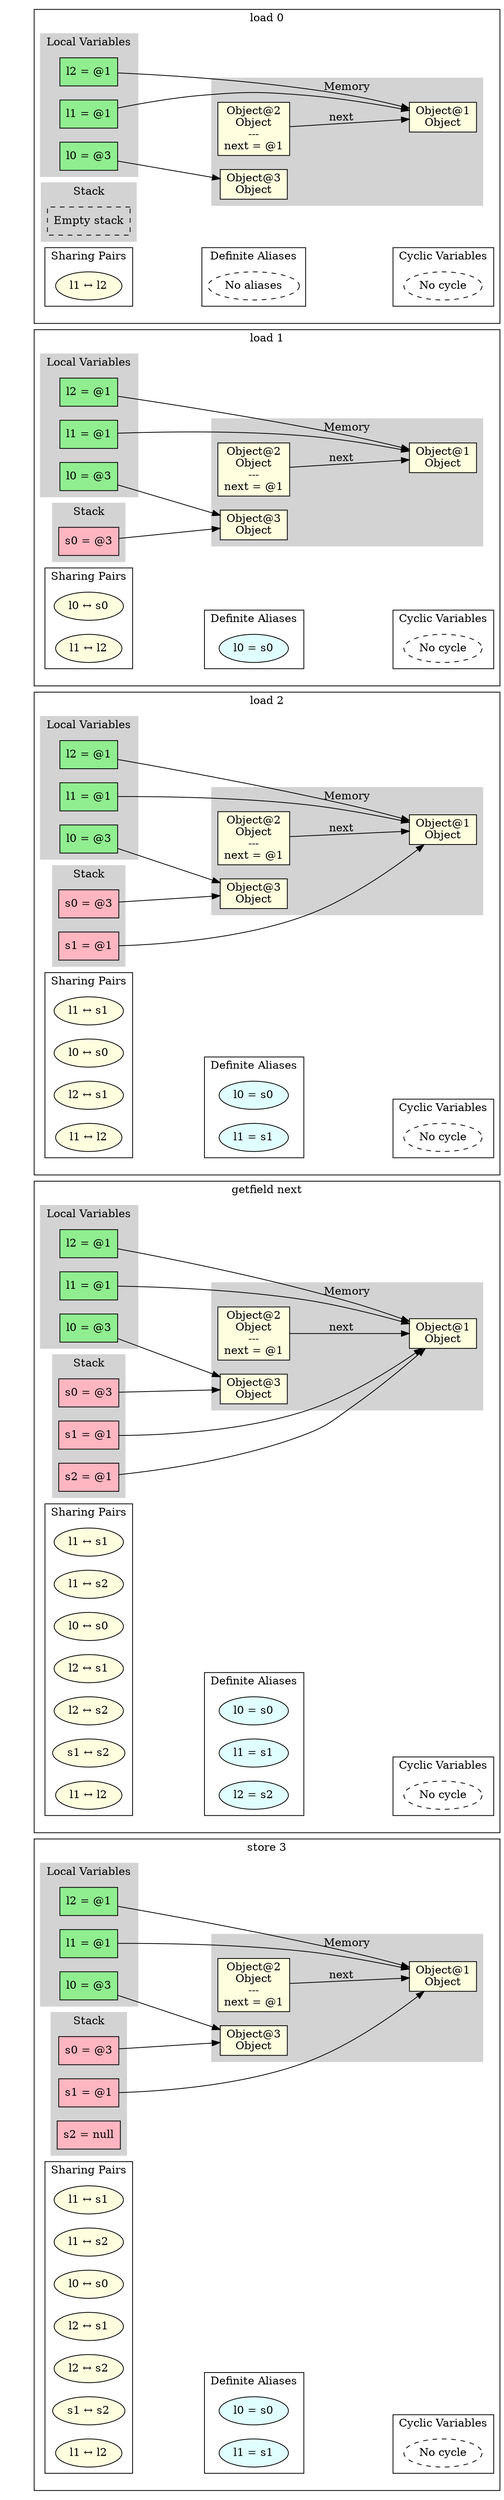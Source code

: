 digraph MemoryGraph {
 node [shape=box, style=filled, fillcolor=lightblue];
 rankdir=LR;

 // Invisible anchor subgraph
 subgraph cluster_anchor {
 style=invis;
 anchor [style=invis, shape=point, width=0, height=0];
 }

 // Starting point for subgraph ordering
 anchor_start [style=invis, shape=point];

 anchor_519323255281480 [style=invis, shape=point];
 anchor_start -> anchor_519323255281480 [style=invis];
 anchor_start = anchor_519323255281480;

 subgraph cluster_519323255281480 {
 anchor_519323255281480 [style=invis];
 label="load 0";
 subgraph cluster_locals_519323255281480 {
 label="Local Variables";
 style=filled;
 color=lightgrey;
 node [style=filled, fillcolor=lightgreen];
 "l0_519323255281480" [label="l0 = @3"];
 "l1_519323255281480" [label="l1 = @1"];
 "l2_519323255281480" [label="l2 = @1"];
 }

 subgraph cluster_stack_519323255281480 {
 label="Stack";
 style=filled;
 color=lightgrey;
 node [style=filled, fillcolor=lightpink];
 "empty_stack_519323255281480" [label="Empty stack", style=dashed, fillcolor=white];
 }

 subgraph cluster_memory_519323255281480 {
 label="Memory";
 style=filled;
 color=lightgrey;
 node [style=filled, fillcolor=lightyellow];
 "obj1_519323255281480" [label="Object@1\nObject"];
 "obj2_519323255281480" [label="Object@2\nObject\n---\nnext = @1\n"];
 "obj3_519323255281480" [label="Object@3\nObject"];
 }

 "l0_519323255281480" -> "obj3_519323255281480";
 "l1_519323255281480" -> "obj1_519323255281480";
 "l2_519323255281480" -> "obj1_519323255281480";
 "obj2_519323255281480" -> "obj1_519323255281480" [label="next"];

 // Sharing pairs
 subgraph cluster_sharing_519323255281480 {
 label="Sharing Pairs";
 node [shape=ellipse, style=filled, fillcolor=lightyellow];
 "pair0_519323255281480" [label="l1 ↔ l2"];
 }

    // Alias pairs
    subgraph cluster_aliases_519323255281480 {
      label="Definite Aliases";
      node [shape=ellipse, style=filled, fillcolor=lightcyan];
      "empty_alias_519323255281480" [label="No aliases", style=dashed, fillcolor=white];
    }

 // Cyclic variables
 subgraph cluster_cyclic_519323255281480 {
 label="Cyclic Variables";
 node [shape=ellipse];
 "empty_cyclic_519323255281480" [label="No cycle", style=dashed, fillcolor=white];
 }
 // Invisible edge for horizontal alignment
 "pair0_519323255281480" -> "empty_alias_519323255281480" [style=invis, weight=10];
 // Invisible edge for horizontal alignment
 "empty_alias_519323255281480" -> "empty_cyclic_519323255281480" [style=invis, weight=10];
 }
 anchor_519323256204133 [style=invis, shape=point];
 anchor_start -> anchor_519323256204133 [style=invis];
 anchor_start = anchor_519323256204133;

 subgraph cluster_519323256204133 {
 anchor_519323256204133 [style=invis];
 label="load 1";
 subgraph cluster_locals_519323256204133 {
 label="Local Variables";
 style=filled;
 color=lightgrey;
 node [style=filled, fillcolor=lightgreen];
 "l0_519323256204133" [label="l0 = @3"];
 "l1_519323256204133" [label="l1 = @1"];
 "l2_519323256204133" [label="l2 = @1"];
 }

 subgraph cluster_stack_519323256204133 {
 label="Stack";
 style=filled;
 color=lightgrey;
 node [style=filled, fillcolor=lightpink];
 "s0_519323256204133" [label="s0 = @3"];
 }

 subgraph cluster_memory_519323256204133 {
 label="Memory";
 style=filled;
 color=lightgrey;
 node [style=filled, fillcolor=lightyellow];
 "obj1_519323256204133" [label="Object@1\nObject"];
 "obj2_519323256204133" [label="Object@2\nObject\n---\nnext = @1\n"];
 "obj3_519323256204133" [label="Object@3\nObject"];
 }

 "l0_519323256204133" -> "obj3_519323256204133";
 "l1_519323256204133" -> "obj1_519323256204133";
 "l2_519323256204133" -> "obj1_519323256204133";
 "s0_519323256204133" -> "obj3_519323256204133";
 "obj2_519323256204133" -> "obj1_519323256204133" [label="next"];

 // Sharing pairs
 subgraph cluster_sharing_519323256204133 {
 label="Sharing Pairs";
 node [shape=ellipse, style=filled, fillcolor=lightyellow];
 "pair0_519323256204133" [label="l0 ↔ s0"];
 "pair1_519323256204133" [label="l1 ↔ l2"];
 }

    // Alias pairs
    subgraph cluster_aliases_519323256204133 {
      label="Definite Aliases";
      node [shape=ellipse, style=filled, fillcolor=lightcyan];
      "alias0_519323256204133" [label="l0 = s0"];
    }

 // Cyclic variables
 subgraph cluster_cyclic_519323256204133 {
 label="Cyclic Variables";
 node [shape=ellipse];
 "empty_cyclic_519323256204133" [label="No cycle", style=dashed, fillcolor=white];
 }
 // Invisible edge for horizontal alignment
 "pair1_519323256204133" -> "alias0_519323256204133" [style=invis, weight=10];
 // Invisible edge for horizontal alignment
 "alias0_519323256204133" -> "empty_cyclic_519323256204133" [style=invis, weight=10];
 }
 anchor_519323257467977 [style=invis, shape=point];
 anchor_start -> anchor_519323257467977 [style=invis];
 anchor_start = anchor_519323257467977;

 subgraph cluster_519323257467977 {
 anchor_519323257467977 [style=invis];
 label="load 2";
 subgraph cluster_locals_519323257467977 {
 label="Local Variables";
 style=filled;
 color=lightgrey;
 node [style=filled, fillcolor=lightgreen];
 "l0_519323257467977" [label="l0 = @3"];
 "l1_519323257467977" [label="l1 = @1"];
 "l2_519323257467977" [label="l2 = @1"];
 }

 subgraph cluster_stack_519323257467977 {
 label="Stack";
 style=filled;
 color=lightgrey;
 node [style=filled, fillcolor=lightpink];
 "s0_519323257467977" [label="s0 = @3"];
 "s1_519323257467977" [label="s1 = @1"];
 }

 subgraph cluster_memory_519323257467977 {
 label="Memory";
 style=filled;
 color=lightgrey;
 node [style=filled, fillcolor=lightyellow];
 "obj1_519323257467977" [label="Object@1\nObject"];
 "obj2_519323257467977" [label="Object@2\nObject\n---\nnext = @1\n"];
 "obj3_519323257467977" [label="Object@3\nObject"];
 }

 "l0_519323257467977" -> "obj3_519323257467977";
 "l1_519323257467977" -> "obj1_519323257467977";
 "l2_519323257467977" -> "obj1_519323257467977";
 "s0_519323257467977" -> "obj3_519323257467977";
 "s1_519323257467977" -> "obj1_519323257467977";
 "obj2_519323257467977" -> "obj1_519323257467977" [label="next"];

 // Sharing pairs
 subgraph cluster_sharing_519323257467977 {
 label="Sharing Pairs";
 node [shape=ellipse, style=filled, fillcolor=lightyellow];
 "pair0_519323257467977" [label="l1 ↔ s1"];
 "pair1_519323257467977" [label="l0 ↔ s0"];
 "pair2_519323257467977" [label="l2 ↔ s1"];
 "pair3_519323257467977" [label="l1 ↔ l2"];
 }

    // Alias pairs
    subgraph cluster_aliases_519323257467977 {
      label="Definite Aliases";
      node [shape=ellipse, style=filled, fillcolor=lightcyan];
      "alias0_519323257467977" [label="l0 = s0"];
      "alias1_519323257467977" [label="l1 = s1"];
    }

 // Cyclic variables
 subgraph cluster_cyclic_519323257467977 {
 label="Cyclic Variables";
 node [shape=ellipse];
 "empty_cyclic_519323257467977" [label="No cycle", style=dashed, fillcolor=white];
 }
 // Invisible edge for horizontal alignment
 "pair3_519323257467977" -> "alias1_519323257467977" [style=invis, weight=10];
 // Invisible edge for horizontal alignment
 "alias1_519323257467977" -> "empty_cyclic_519323257467977" [style=invis, weight=10];
 }
 anchor_519323259070300 [style=invis, shape=point];
 anchor_start -> anchor_519323259070300 [style=invis];
 anchor_start = anchor_519323259070300;

 subgraph cluster_519323259070300 {
 anchor_519323259070300 [style=invis];
 label="getfield next";
 subgraph cluster_locals_519323259070300 {
 label="Local Variables";
 style=filled;
 color=lightgrey;
 node [style=filled, fillcolor=lightgreen];
 "l0_519323259070300" [label="l0 = @3"];
 "l1_519323259070300" [label="l1 = @1"];
 "l2_519323259070300" [label="l2 = @1"];
 }

 subgraph cluster_stack_519323259070300 {
 label="Stack";
 style=filled;
 color=lightgrey;
 node [style=filled, fillcolor=lightpink];
 "s0_519323259070300" [label="s0 = @3"];
 "s1_519323259070300" [label="s1 = @1"];
 "s2_519323259070300" [label="s2 = @1"];
 }

 subgraph cluster_memory_519323259070300 {
 label="Memory";
 style=filled;
 color=lightgrey;
 node [style=filled, fillcolor=lightyellow];
 "obj1_519323259070300" [label="Object@1\nObject"];
 "obj2_519323259070300" [label="Object@2\nObject\n---\nnext = @1\n"];
 "obj3_519323259070300" [label="Object@3\nObject"];
 }

 "l0_519323259070300" -> "obj3_519323259070300";
 "l1_519323259070300" -> "obj1_519323259070300";
 "l2_519323259070300" -> "obj1_519323259070300";
 "s0_519323259070300" -> "obj3_519323259070300";
 "s1_519323259070300" -> "obj1_519323259070300";
 "s2_519323259070300" -> "obj1_519323259070300";
 "obj2_519323259070300" -> "obj1_519323259070300" [label="next"];

 // Sharing pairs
 subgraph cluster_sharing_519323259070300 {
 label="Sharing Pairs";
 node [shape=ellipse, style=filled, fillcolor=lightyellow];
 "pair0_519323259070300" [label="l1 ↔ s1"];
 "pair1_519323259070300" [label="l1 ↔ s2"];
 "pair2_519323259070300" [label="l0 ↔ s0"];
 "pair3_519323259070300" [label="l2 ↔ s1"];
 "pair4_519323259070300" [label="l2 ↔ s2"];
 "pair5_519323259070300" [label="s1 ↔ s2"];
 "pair6_519323259070300" [label="l1 ↔ l2"];
 }

    // Alias pairs
    subgraph cluster_aliases_519323259070300 {
      label="Definite Aliases";
      node [shape=ellipse, style=filled, fillcolor=lightcyan];
      "alias0_519323259070300" [label="l0 = s0"];
      "alias1_519323259070300" [label="l1 = s1"];
      "alias2_519323259070300" [label="l2 = s2"];
    }

 // Cyclic variables
 subgraph cluster_cyclic_519323259070300 {
 label="Cyclic Variables";
 node [shape=ellipse];
 "empty_cyclic_519323259070300" [label="No cycle", style=dashed, fillcolor=white];
 }
 // Invisible edge for horizontal alignment
 "pair6_519323259070300" -> "alias2_519323259070300" [style=invis, weight=10];
 // Invisible edge for horizontal alignment
 "alias2_519323259070300" -> "empty_cyclic_519323259070300" [style=invis, weight=10];
 }
 anchor_519323260825527 [style=invis, shape=point];
 anchor_start -> anchor_519323260825527 [style=invis];
 anchor_start = anchor_519323260825527;

 subgraph cluster_519323260825527 {
 anchor_519323260825527 [style=invis];
 label="store 3";
 subgraph cluster_locals_519323260825527 {
 label="Local Variables";
 style=filled;
 color=lightgrey;
 node [style=filled, fillcolor=lightgreen];
 "l0_519323260825527" [label="l0 = @3"];
 "l1_519323260825527" [label="l1 = @1"];
 "l2_519323260825527" [label="l2 = @1"];
 }

 subgraph cluster_stack_519323260825527 {
 label="Stack";
 style=filled;
 color=lightgrey;
 node [style=filled, fillcolor=lightpink];
 "s0_519323260825527" [label="s0 = @3"];
 "s1_519323260825527" [label="s1 = @1"];
 "s2_519323260825527" [label="s2 = null"];
 }

 subgraph cluster_memory_519323260825527 {
 label="Memory";
 style=filled;
 color=lightgrey;
 node [style=filled, fillcolor=lightyellow];
 "obj1_519323260825527" [label="Object@1\nObject"];
 "obj2_519323260825527" [label="Object@2\nObject\n---\nnext = @1\n"];
 "obj3_519323260825527" [label="Object@3\nObject"];
 }

 "l0_519323260825527" -> "obj3_519323260825527";
 "l1_519323260825527" -> "obj1_519323260825527";
 "l2_519323260825527" -> "obj1_519323260825527";
 "s0_519323260825527" -> "obj3_519323260825527";
 "s1_519323260825527" -> "obj1_519323260825527";
 "obj2_519323260825527" -> "obj1_519323260825527" [label="next"];

 // Sharing pairs
 subgraph cluster_sharing_519323260825527 {
 label="Sharing Pairs";
 node [shape=ellipse, style=filled, fillcolor=lightyellow];
 "pair0_519323260825527" [label="l1 ↔ s1"];
 "pair1_519323260825527" [label="l1 ↔ s2"];
 "pair2_519323260825527" [label="l0 ↔ s0"];
 "pair3_519323260825527" [label="l2 ↔ s1"];
 "pair4_519323260825527" [label="l2 ↔ s2"];
 "pair5_519323260825527" [label="s1 ↔ s2"];
 "pair6_519323260825527" [label="l1 ↔ l2"];
 }

    // Alias pairs
    subgraph cluster_aliases_519323260825527 {
      label="Definite Aliases";
      node [shape=ellipse, style=filled, fillcolor=lightcyan];
      "alias0_519323260825527" [label="l0 = s0"];
      "alias1_519323260825527" [label="l1 = s1"];
    }

 // Cyclic variables
 subgraph cluster_cyclic_519323260825527 {
 label="Cyclic Variables";
 node [shape=ellipse];
 "empty_cyclic_519323260825527" [label="No cycle", style=dashed, fillcolor=white];
 }
 // Invisible edge for horizontal alignment
 "pair6_519323260825527" -> "alias1_519323260825527" [style=invis, weight=10];
 // Invisible edge for horizontal alignment
 "alias1_519323260825527" -> "empty_cyclic_519323260825527" [style=invis, weight=10];
 }
}
